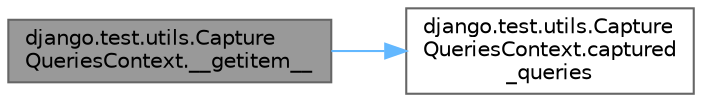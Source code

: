 digraph "django.test.utils.CaptureQueriesContext.__getitem__"
{
 // LATEX_PDF_SIZE
  bgcolor="transparent";
  edge [fontname=Helvetica,fontsize=10,labelfontname=Helvetica,labelfontsize=10];
  node [fontname=Helvetica,fontsize=10,shape=box,height=0.2,width=0.4];
  rankdir="LR";
  Node1 [id="Node000001",label="django.test.utils.Capture\lQueriesContext.__getitem__",height=0.2,width=0.4,color="gray40", fillcolor="grey60", style="filled", fontcolor="black",tooltip=" "];
  Node1 -> Node2 [id="edge1_Node000001_Node000002",color="steelblue1",style="solid",tooltip=" "];
  Node2 [id="Node000002",label="django.test.utils.Capture\lQueriesContext.captured\l_queries",height=0.2,width=0.4,color="grey40", fillcolor="white", style="filled",URL="$classdjango_1_1test_1_1utils_1_1_capture_queries_context.html#a9adbe7370dd09e5f719d9293ade05df0",tooltip=" "];
}
